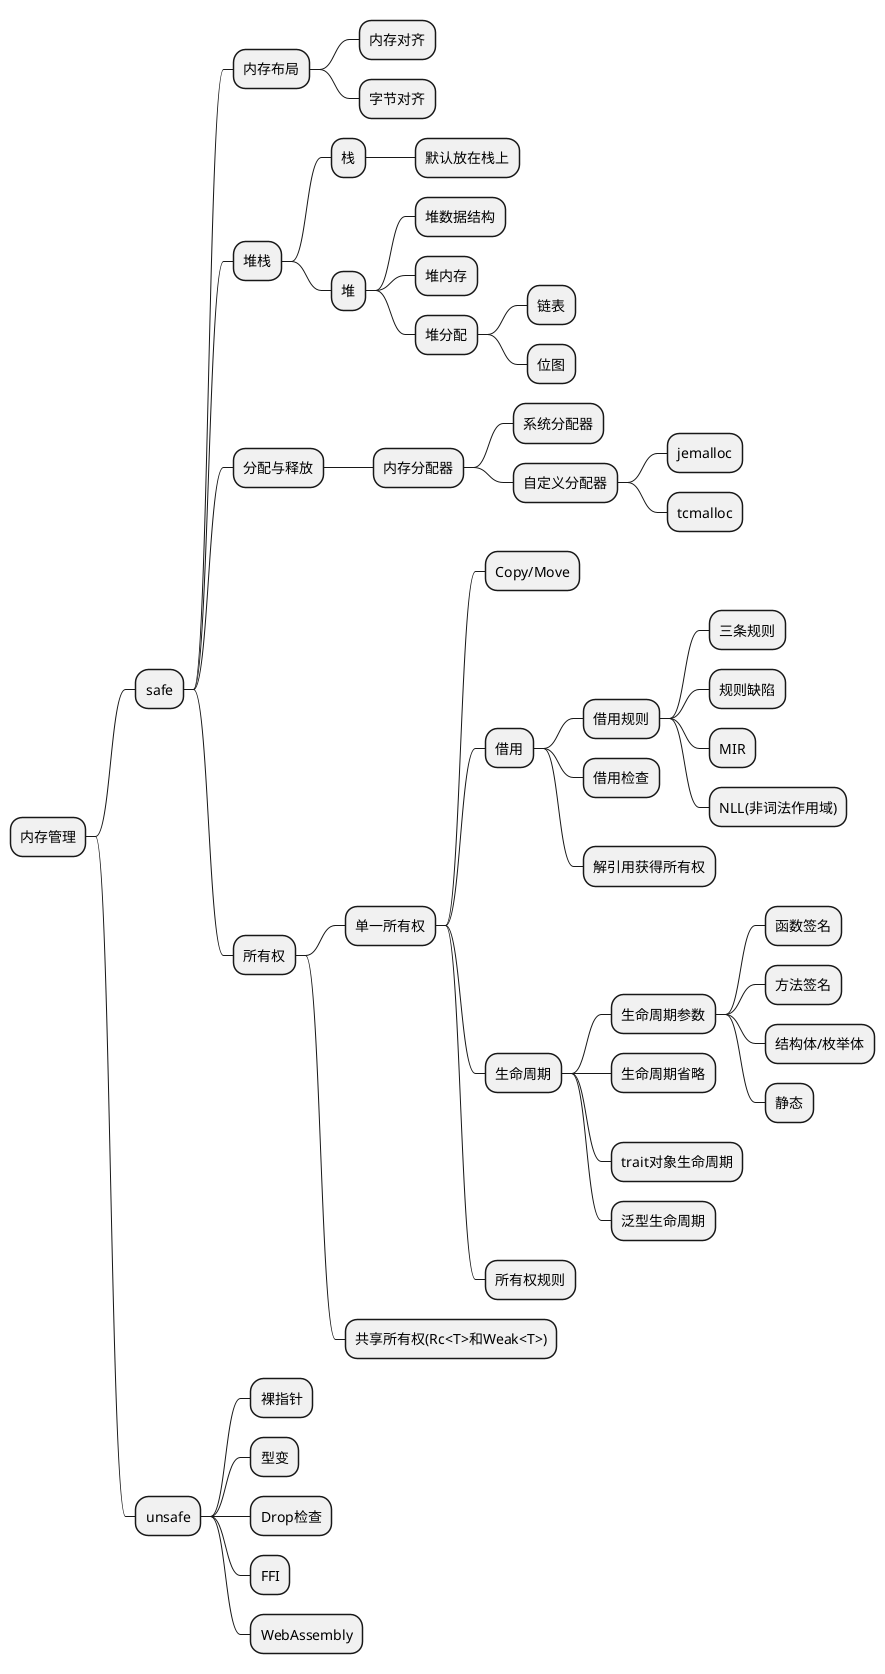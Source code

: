 @startmindmap
* 内存管理
** safe
*** 内存布局
**** 内存对齐
**** 字节对齐
*** 堆栈
**** 栈
***** 默认放在栈上
**** 堆
***** 堆数据结构
***** 堆内存
***** 堆分配
****** 链表
****** 位图
*** 分配与释放
**** 内存分配器
***** 系统分配器
***** 自定义分配器
****** jemalloc
****** tcmalloc
*** 所有权
**** 单一所有权
***** Copy/Move
***** 借用
****** 借用规则
******* 三条规则
******* 规则缺陷
******* MIR
******* NLL(非词法作用域)
****** 借用检查
****** 解引用获得所有权
***** 生命周期
****** 生命周期参数
******* 函数签名
******* 方法签名
******* 结构体/枚举体
******* 静态
****** 生命周期省略
****** trait对象生命周期
****** 泛型生命周期
***** 所有权规则
**** 共享所有权(Rc<T>和Weak<T>)
** unsafe
*** 裸指针
*** 型变
*** Drop检查
*** FFI
*** WebAssembly
@endmindmap
